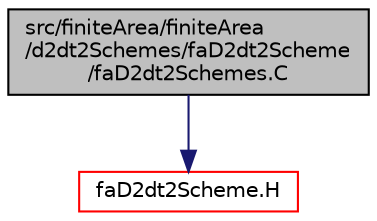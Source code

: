 digraph "src/finiteArea/finiteArea/d2dt2Schemes/faD2dt2Scheme/faD2dt2Schemes.C"
{
  bgcolor="transparent";
  edge [fontname="Helvetica",fontsize="10",labelfontname="Helvetica",labelfontsize="10"];
  node [fontname="Helvetica",fontsize="10",shape=record];
  Node1 [label="src/finiteArea/finiteArea\l/d2dt2Schemes/faD2dt2Scheme\l/faD2dt2Schemes.C",height=0.2,width=0.4,color="black", fillcolor="grey75", style="filled" fontcolor="black"];
  Node1 -> Node2 [color="midnightblue",fontsize="10",style="solid",fontname="Helvetica"];
  Node2 [label="faD2dt2Scheme.H",height=0.2,width=0.4,color="red",URL="$faD2dt2Scheme_8H.html"];
}
